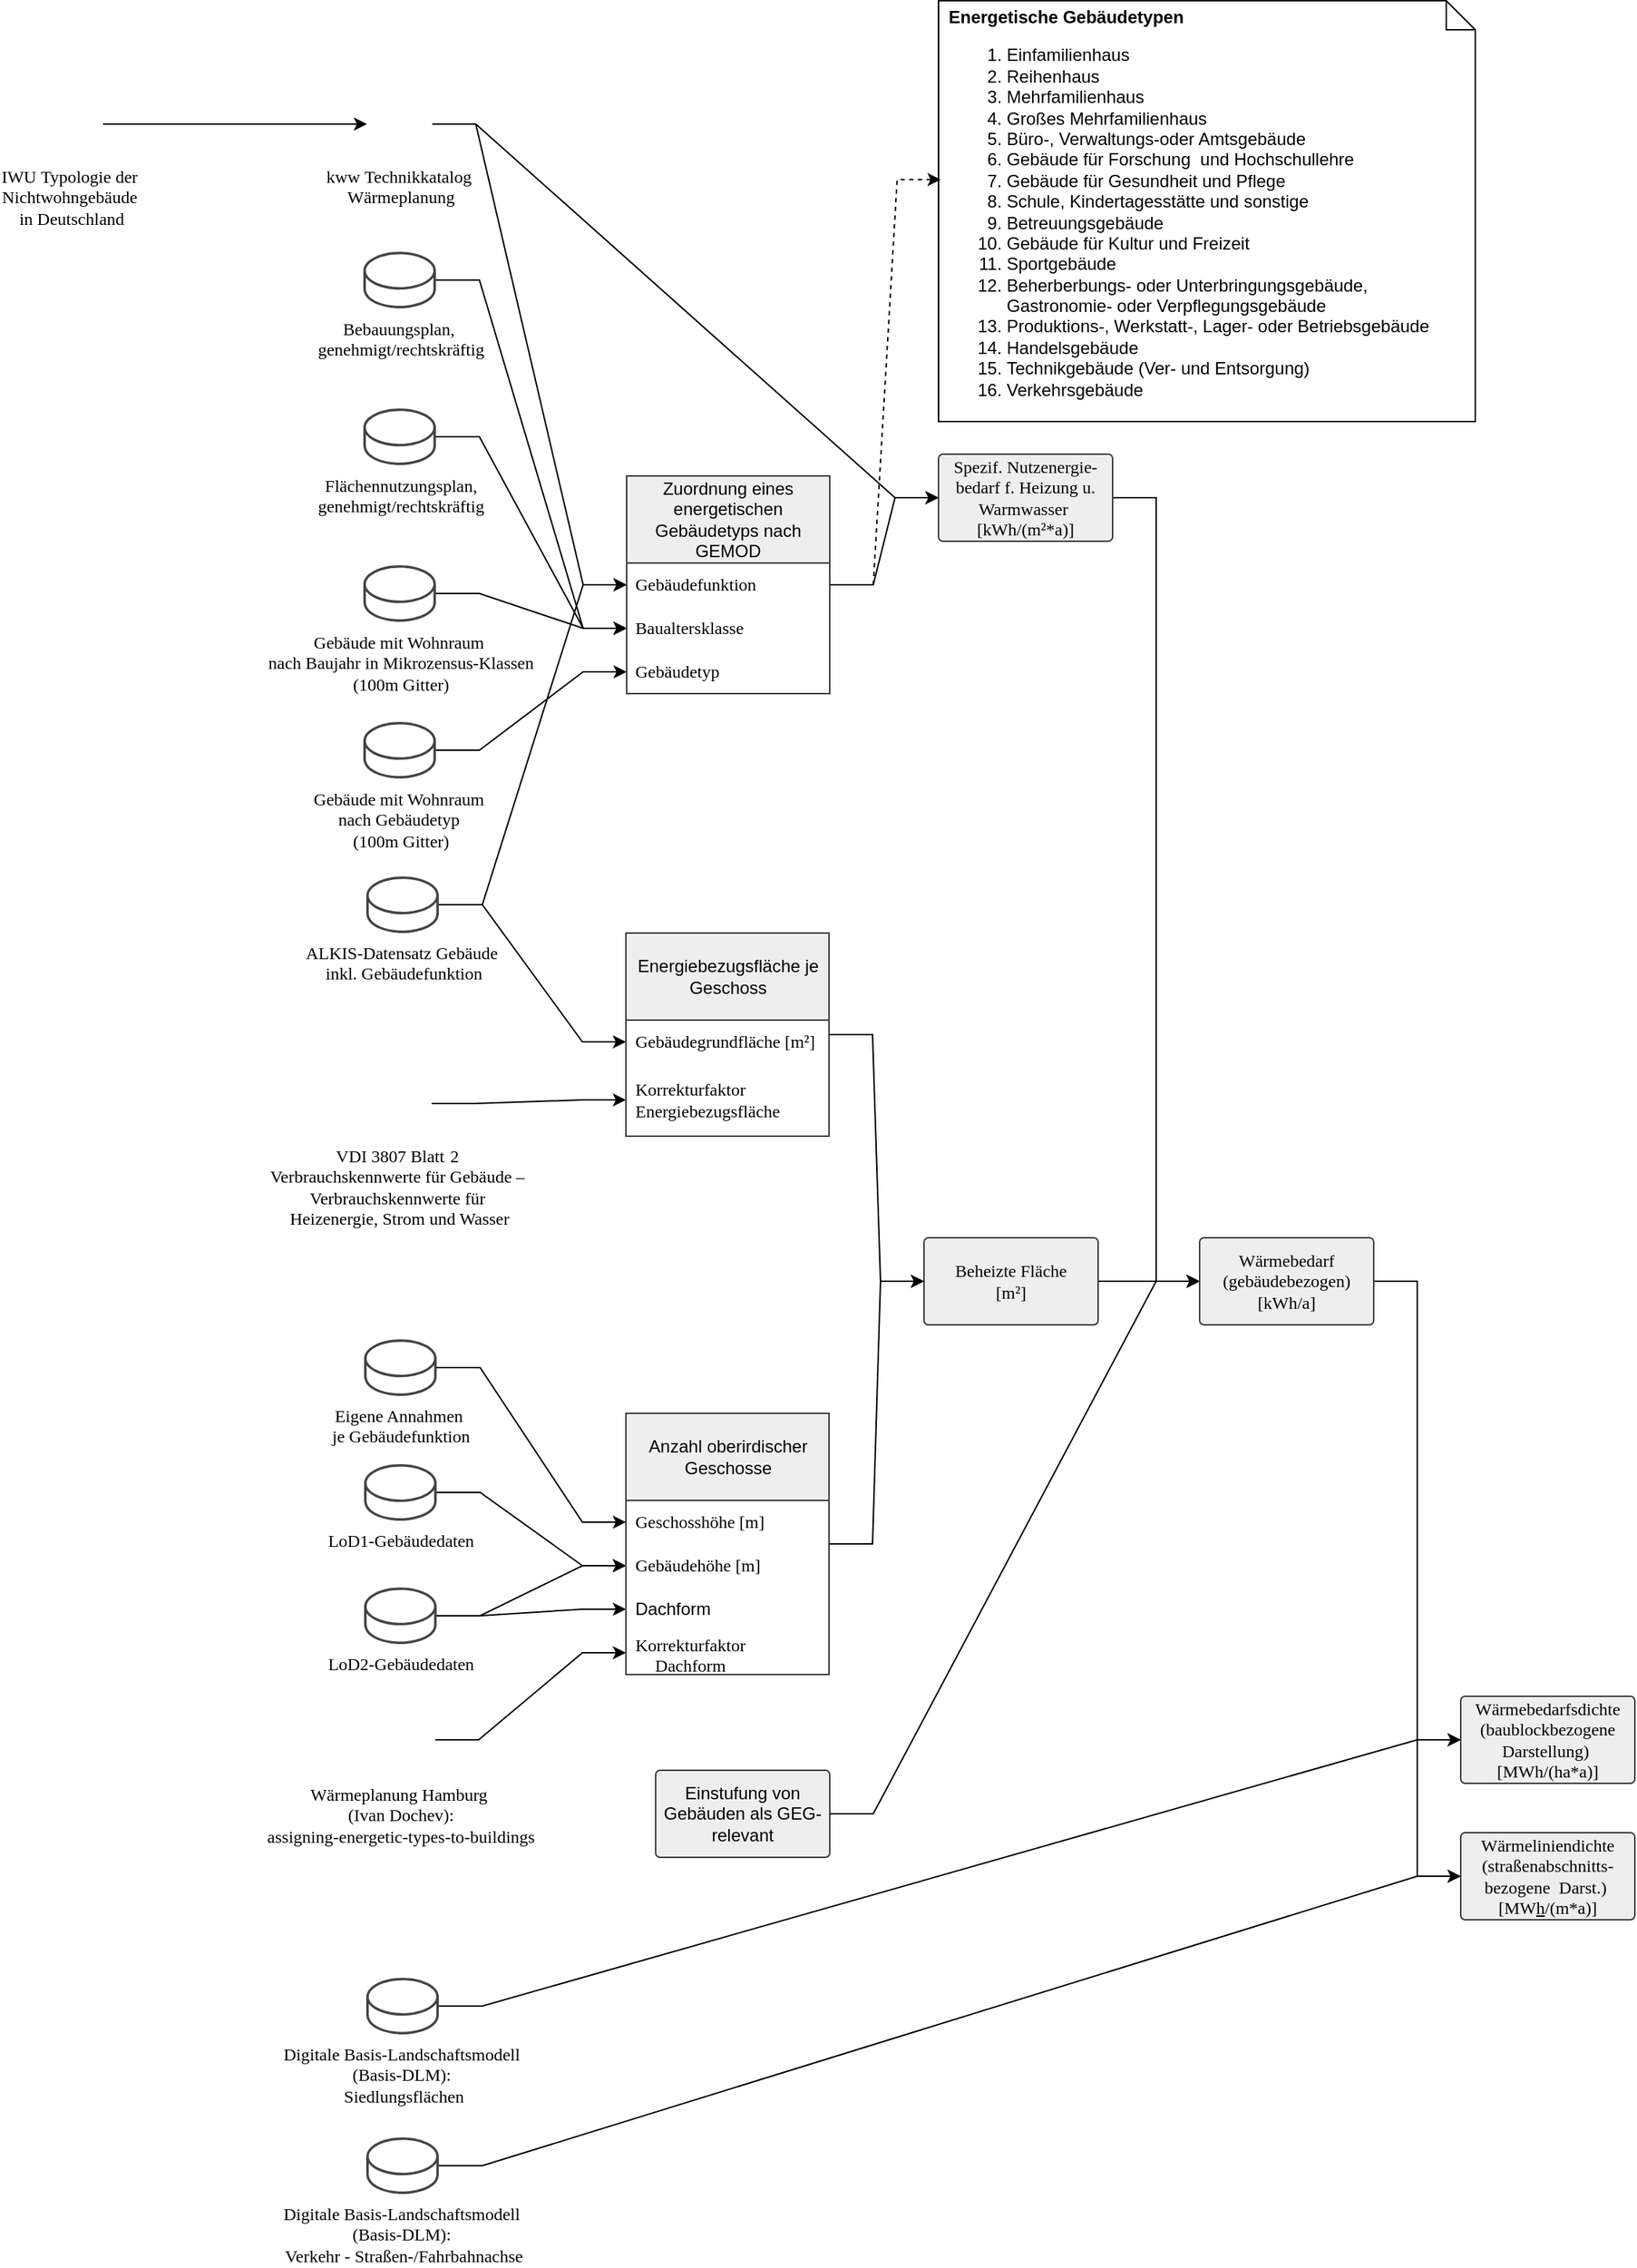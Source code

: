 <mxfile version="26.2.12">
  <diagram name="Seite-1" id="7jR8jegkBAVtS7E36nt1">
    <mxGraphModel dx="4120" dy="3878" grid="1" gridSize="10" guides="1" tooltips="1" connect="1" arrows="1" fold="1" page="1" pageScale="1" pageWidth="1169" pageHeight="827" math="0" shadow="0">
      <root>
        <mxCell id="0" />
        <mxCell id="1" parent="0" />
        <mxCell id="FFqw4hAM8KVHVjfi0ow6-149" style="edgeStyle=entityRelationEdgeStyle;rounded=0;orthogonalLoop=1;jettySize=auto;html=1;entryX=0;entryY=0.5;entryDx=0;entryDy=0;" edge="1" parent="1" source="FFqw4hAM8KVHVjfi0ow6-29" target="FFqw4hAM8KVHVjfi0ow6-144">
          <mxGeometry relative="1" as="geometry" />
        </mxCell>
        <mxCell id="FFqw4hAM8KVHVjfi0ow6-29" value="ALKIS-Datensatz Gebäude&amp;nbsp;&lt;div&gt;inkl.&amp;nbsp;&lt;span&gt;Gebäudefunktion&lt;/span&gt;&lt;/div&gt;" style="sketch=0;pointerEvents=1;shadow=0;dashed=0;html=1;strokeColor=none;fillColor=#434445;aspect=fixed;labelPosition=center;verticalLabelPosition=bottom;verticalAlign=top;align=center;outlineConnect=0;shape=mxgraph.vvd.datastore;fontColor=light-dark(#000000,#EDEDED);labelBackgroundColor=none;fontFamily=Tahoma;fontSize=12;" vertex="1" parent="1">
          <mxGeometry x="265.5" y="-1029" width="50" height="39" as="geometry" />
        </mxCell>
        <mxCell id="FFqw4hAM8KVHVjfi0ow6-148" style="edgeStyle=entityRelationEdgeStyle;rounded=0;orthogonalLoop=1;jettySize=auto;html=1;entryX=0;entryY=0.5;entryDx=0;entryDy=0;" edge="1" parent="1" source="FFqw4hAM8KVHVjfi0ow6-30" target="FFqw4hAM8KVHVjfi0ow6-143">
          <mxGeometry relative="1" as="geometry" />
        </mxCell>
        <mxCell id="FFqw4hAM8KVHVjfi0ow6-30" value="Gebäude mit Wohnraum&amp;nbsp;&lt;div&gt;nach Gebäudetyp&amp;nbsp;&lt;/div&gt;&lt;div&gt;(100m Gitter)&lt;/div&gt;" style="sketch=0;pointerEvents=1;shadow=0;dashed=0;html=1;strokeColor=none;fillColor=#434445;aspect=fixed;labelPosition=center;verticalLabelPosition=bottom;verticalAlign=top;align=center;outlineConnect=0;shape=mxgraph.vvd.datastore;fontColor=light-dark(#000000,#EDEDED);labelBackgroundColor=none;fontFamily=Tahoma;fontSize=12;" vertex="1" parent="1">
          <mxGeometry x="263.5" y="-1135.5" width="50" height="39" as="geometry" />
        </mxCell>
        <mxCell id="FFqw4hAM8KVHVjfi0ow6-147" style="edgeStyle=entityRelationEdgeStyle;rounded=0;orthogonalLoop=1;jettySize=auto;html=1;entryX=0;entryY=0.5;entryDx=0;entryDy=0;" edge="1" parent="1" source="FFqw4hAM8KVHVjfi0ow6-32" target="FFqw4hAM8KVHVjfi0ow6-142">
          <mxGeometry relative="1" as="geometry" />
        </mxCell>
        <mxCell id="FFqw4hAM8KVHVjfi0ow6-32" value="Gebäude mit Wohnraum&amp;nbsp;&lt;div&gt;nach Baujahr in Mikrozensus-Klassen&lt;/div&gt;&lt;div&gt;(100m Gitter)&lt;/div&gt;" style="sketch=0;pointerEvents=1;shadow=0;dashed=0;html=1;strokeColor=none;fillColor=#434445;aspect=fixed;labelPosition=center;verticalLabelPosition=bottom;verticalAlign=top;align=center;outlineConnect=0;shape=mxgraph.vvd.datastore;fontColor=light-dark(#000000,#EDEDED);labelBackgroundColor=none;fontFamily=Tahoma;fontSize=12;" vertex="1" parent="1">
          <mxGeometry x="263.5" y="-1243.5" width="50" height="39" as="geometry" />
        </mxCell>
        <mxCell id="FFqw4hAM8KVHVjfi0ow6-145" style="edgeStyle=entityRelationEdgeStyle;rounded=0;orthogonalLoop=1;jettySize=auto;html=1;entryX=0;entryY=0.5;entryDx=0;entryDy=0;" edge="1" parent="1" source="FFqw4hAM8KVHVjfi0ow6-33" target="FFqw4hAM8KVHVjfi0ow6-142">
          <mxGeometry relative="1" as="geometry" />
        </mxCell>
        <mxCell id="FFqw4hAM8KVHVjfi0ow6-33" value="Bebauungsplan,&amp;nbsp;&lt;div&gt;genehmigt/rechtskräftig&lt;/div&gt;" style="sketch=0;pointerEvents=1;shadow=0;dashed=0;html=1;strokeColor=none;fillColor=#434445;aspect=fixed;labelPosition=center;verticalLabelPosition=bottom;verticalAlign=top;align=center;outlineConnect=0;shape=mxgraph.vvd.datastore;fontColor=light-dark(#000000,#EDEDED);labelBackgroundColor=none;fontFamily=Tahoma;fontSize=12;" vertex="1" parent="1">
          <mxGeometry x="263.5" y="-1459.5" width="50" height="39" as="geometry" />
        </mxCell>
        <mxCell id="FFqw4hAM8KVHVjfi0ow6-146" style="edgeStyle=entityRelationEdgeStyle;rounded=0;orthogonalLoop=1;jettySize=auto;html=1;" edge="1" parent="1" source="FFqw4hAM8KVHVjfi0ow6-34" target="FFqw4hAM8KVHVjfi0ow6-142">
          <mxGeometry relative="1" as="geometry" />
        </mxCell>
        <mxCell id="FFqw4hAM8KVHVjfi0ow6-34" value="Flächennutzungsplan,&lt;div&gt;genehmigt/rechtskräftig&lt;/div&gt;" style="sketch=0;pointerEvents=1;shadow=0;dashed=0;html=1;strokeColor=none;fillColor=#434445;aspect=fixed;labelPosition=center;verticalLabelPosition=bottom;verticalAlign=top;align=center;outlineConnect=0;shape=mxgraph.vvd.datastore;fontColor=light-dark(#000000,#EDEDED);labelBackgroundColor=none;fontFamily=Tahoma;fontSize=12;" vertex="1" parent="1">
          <mxGeometry x="263.5" y="-1351.5" width="50" height="39" as="geometry" />
        </mxCell>
        <mxCell id="FFqw4hAM8KVHVjfi0ow6-125" style="edgeStyle=entityRelationEdgeStyle;rounded=0;orthogonalLoop=1;jettySize=auto;html=1;entryX=0;entryY=0.5;entryDx=0;entryDy=0;" edge="1" parent="1" source="FFqw4hAM8KVHVjfi0ow6-43" target="FFqw4hAM8KVHVjfi0ow6-137">
          <mxGeometry relative="1" as="geometry">
            <mxPoint x="865" y="-1323.75" as="targetPoint" />
          </mxGeometry>
        </mxCell>
        <mxCell id="FFqw4hAM8KVHVjfi0ow6-151" style="edgeStyle=entityRelationEdgeStyle;rounded=0;orthogonalLoop=1;jettySize=auto;html=1;entryX=0;entryY=0.5;entryDx=0;entryDy=0;" edge="1" parent="1" source="FFqw4hAM8KVHVjfi0ow6-43" target="FFqw4hAM8KVHVjfi0ow6-144">
          <mxGeometry relative="1" as="geometry" />
        </mxCell>
        <mxCell id="FFqw4hAM8KVHVjfi0ow6-43" value="kww&amp;nbsp;Technikkatalog&amp;nbsp;&lt;div&gt;Wärmeplanung&lt;/div&gt;" style="shape=image;html=1;verticalAlign=top;verticalLabelPosition=bottom;labelBackgroundColor=none;imageAspect=0;aspect=fixed;image=https://cdn2.iconfinder.com/data/icons/simple-files/128/csv1.png;fontColor=light-dark(#000000,#EDEDED);fontFamily=Tahoma;fontSize=12;" vertex="1" parent="1">
          <mxGeometry x="266" y="-1570" width="45" height="45" as="geometry" />
        </mxCell>
        <mxCell id="FFqw4hAM8KVHVjfi0ow6-163" style="edgeStyle=entityRelationEdgeStyle;rounded=0;orthogonalLoop=1;jettySize=auto;html=1;entryX=0;entryY=0.5;entryDx=0;entryDy=0;" edge="1" parent="1" source="FFqw4hAM8KVHVjfi0ow6-48" target="FFqw4hAM8KVHVjfi0ow6-159">
          <mxGeometry relative="1" as="geometry" />
        </mxCell>
        <mxCell id="FFqw4hAM8KVHVjfi0ow6-164" style="edgeStyle=entityRelationEdgeStyle;rounded=0;orthogonalLoop=1;jettySize=auto;html=1;entryX=0;entryY=0.5;entryDx=0;entryDy=0;" edge="1" parent="1" source="FFqw4hAM8KVHVjfi0ow6-48" target="FFqw4hAM8KVHVjfi0ow6-166">
          <mxGeometry relative="1" as="geometry" />
        </mxCell>
        <mxCell id="FFqw4hAM8KVHVjfi0ow6-48" value="LoD2-Gebäudedaten" style="sketch=0;pointerEvents=1;shadow=0;dashed=0;html=1;strokeColor=none;fillColor=#434445;aspect=fixed;labelPosition=center;verticalLabelPosition=bottom;verticalAlign=top;align=center;outlineConnect=0;shape=mxgraph.vvd.datastore;fontColor=light-dark(#000000,#EDEDED);labelBackgroundColor=none;fontFamily=Tahoma;fontSize=12;" vertex="1" parent="1">
          <mxGeometry x="264" y="-539" width="50" height="39" as="geometry" />
        </mxCell>
        <mxCell id="FFqw4hAM8KVHVjfi0ow6-162" style="edgeStyle=entityRelationEdgeStyle;rounded=0;orthogonalLoop=1;jettySize=auto;html=1;entryX=0;entryY=0.5;entryDx=0;entryDy=0;" edge="1" parent="1" source="FFqw4hAM8KVHVjfi0ow6-49" target="FFqw4hAM8KVHVjfi0ow6-159">
          <mxGeometry relative="1" as="geometry" />
        </mxCell>
        <mxCell id="FFqw4hAM8KVHVjfi0ow6-49" value="LoD1-Gebäudedaten" style="sketch=0;pointerEvents=1;shadow=0;dashed=0;html=1;strokeColor=none;fillColor=#434445;aspect=fixed;labelPosition=center;verticalLabelPosition=bottom;verticalAlign=top;align=center;outlineConnect=0;shape=mxgraph.vvd.datastore;fontColor=light-dark(#000000,#EDEDED);labelBackgroundColor=none;fontFamily=Tahoma;fontSize=12;" vertex="1" parent="1">
          <mxGeometry x="264" y="-624" width="50" height="39" as="geometry" />
        </mxCell>
        <mxCell id="FFqw4hAM8KVHVjfi0ow6-177" style="edgeStyle=entityRelationEdgeStyle;rounded=0;orthogonalLoop=1;jettySize=auto;html=1;entryX=0;entryY=0.5;entryDx=0;entryDy=0;" edge="1" parent="1" source="FFqw4hAM8KVHVjfi0ow6-55" target="FFqw4hAM8KVHVjfi0ow6-175">
          <mxGeometry relative="1" as="geometry" />
        </mxCell>
        <mxCell id="FFqw4hAM8KVHVjfi0ow6-55" value="&lt;div&gt;Digitale Basis-Landschaftsmodell&amp;nbsp;&lt;/div&gt;&lt;div&gt;(Basis-DLM):&amp;nbsp;&lt;/div&gt;&lt;div&gt;Siedlungsflächen&lt;/div&gt;" style="sketch=0;pointerEvents=1;shadow=0;dashed=0;html=1;strokeColor=none;fillColor=#434445;aspect=fixed;labelPosition=center;verticalLabelPosition=bottom;verticalAlign=top;align=center;outlineConnect=0;shape=mxgraph.vvd.datastore;fontColor=light-dark(#000000,#EDEDED);labelBackgroundColor=none;fontFamily=Tahoma;fontSize=12;" vertex="1" parent="1">
          <mxGeometry x="265.5" y="-270" width="50" height="39" as="geometry" />
        </mxCell>
        <mxCell id="FFqw4hAM8KVHVjfi0ow6-179" style="edgeStyle=entityRelationEdgeStyle;rounded=0;orthogonalLoop=1;jettySize=auto;html=1;entryX=0;entryY=0.5;entryDx=0;entryDy=0;" edge="1" parent="1" source="FFqw4hAM8KVHVjfi0ow6-60" target="FFqw4hAM8KVHVjfi0ow6-178">
          <mxGeometry relative="1" as="geometry" />
        </mxCell>
        <mxCell id="FFqw4hAM8KVHVjfi0ow6-60" value="&lt;div&gt;Digitale Basis-Landschaftsmodell&amp;nbsp;&lt;/div&gt;&lt;div&gt;(Basis-DLM):&amp;nbsp;&lt;/div&gt;&lt;div&gt;Verkehr - Straßen-/Fahrbahnachse&lt;/div&gt;" style="sketch=0;pointerEvents=1;shadow=0;dashed=0;html=1;strokeColor=none;fillColor=#434445;aspect=fixed;labelPosition=center;verticalLabelPosition=bottom;verticalAlign=top;align=center;outlineConnect=0;shape=mxgraph.vvd.datastore;fontColor=light-dark(#000000,#EDEDED);labelBackgroundColor=none;fontFamily=Tahoma;fontSize=12;" vertex="1" parent="1">
          <mxGeometry x="265.5" y="-160" width="50" height="39" as="geometry" />
        </mxCell>
        <mxCell id="FFqw4hAM8KVHVjfi0ow6-74" style="edgeStyle=entityRelationEdgeStyle;rounded=0;orthogonalLoop=1;jettySize=auto;html=1;entryX=0;entryY=0.5;entryDx=0;entryDy=0;fontFamily=Tahoma;fontSize=12;" edge="1" parent="1" source="FFqw4hAM8KVHVjfi0ow6-65" target="FFqw4hAM8KVHVjfi0ow6-154">
          <mxGeometry relative="1" as="geometry">
            <mxPoint x="463.25" y="-874.75" as="targetPoint" />
          </mxGeometry>
        </mxCell>
        <mxCell id="FFqw4hAM8KVHVjfi0ow6-65" value="VDI 3807 Blatt 2&amp;nbsp;&lt;div&gt;Verbrauchskennwerte für Gebäude –&amp;nbsp;&lt;/div&gt;&lt;div&gt;Verbrauchskennwerte für&amp;nbsp;&lt;/div&gt;&lt;div&gt;Heizenergie, Strom und Wasser&lt;/div&gt;" style="shape=image;html=1;verticalAlign=top;verticalLabelPosition=bottom;labelBackgroundColor=none;imageAspect=0;aspect=fixed;image=https://cdn2.iconfinder.com/data/icons/simple-files/128/csv1.png;fontColor=light-dark(#000000,#EDEDED);fontFamily=Tahoma;fontSize=12;" vertex="1" parent="1">
          <mxGeometry x="265.5" y="-895" width="45" height="45" as="geometry" />
        </mxCell>
        <mxCell id="FFqw4hAM8KVHVjfi0ow6-67" style="edgeStyle=orthogonalEdgeStyle;rounded=0;orthogonalLoop=1;jettySize=auto;html=1;fontFamily=Tahoma;fontSize=12;labelBackgroundColor=none;fontColor=light-dark(#000000,#EDEDED);" edge="1" parent="1" source="FFqw4hAM8KVHVjfi0ow6-66" target="FFqw4hAM8KVHVjfi0ow6-43">
          <mxGeometry relative="1" as="geometry" />
        </mxCell>
        <mxCell id="FFqw4hAM8KVHVjfi0ow6-66" value="IWU&amp;nbsp;Typologie der&amp;nbsp;&lt;div&gt;Nichtwohngebäude&amp;nbsp;&lt;/div&gt;&lt;div&gt;in Deutschland&lt;/div&gt;" style="shape=image;html=1;verticalAlign=top;verticalLabelPosition=bottom;labelBackgroundColor=none;imageAspect=0;aspect=fixed;image=https://cdn2.iconfinder.com/data/icons/simple-files/128/csv1.png;fontColor=light-dark(#000000,#EDEDED);fontFamily=Tahoma;fontSize=12;" vertex="1" parent="1">
          <mxGeometry x="39" y="-1570" width="45" height="45" as="geometry" />
        </mxCell>
        <mxCell id="FFqw4hAM8KVHVjfi0ow6-165" style="edgeStyle=entityRelationEdgeStyle;rounded=0;orthogonalLoop=1;jettySize=auto;html=1;entryX=0;entryY=0.5;entryDx=0;entryDy=0;" edge="1" parent="1" source="FFqw4hAM8KVHVjfi0ow6-72" target="FFqw4hAM8KVHVjfi0ow6-160">
          <mxGeometry relative="1" as="geometry" />
        </mxCell>
        <mxCell id="FFqw4hAM8KVHVjfi0ow6-72" value="Wärmeplanung Hamburg&amp;nbsp;&lt;div&gt;(Ivan Dochev):&lt;div&gt;assigning-energetic-types-to-buildings&lt;/div&gt;&lt;/div&gt;" style="shape=image;html=1;verticalAlign=top;verticalLabelPosition=bottom;labelBackgroundColor=none;imageAspect=0;aspect=fixed;image=https://cdn4.iconfinder.com/data/icons/ionicons/512/icon-social-github-outline-128.png;fontColor=light-dark(#000000,#EDEDED);fontFamily=Tahoma;fontSize=12;" vertex="1" parent="1">
          <mxGeometry x="265" y="-458" width="48" height="48" as="geometry" />
        </mxCell>
        <mxCell id="FFqw4hAM8KVHVjfi0ow6-75" value="Eigene Annahmen&amp;nbsp;&lt;div&gt;je Gebäudefunktion&lt;/div&gt;" style="sketch=0;pointerEvents=1;shadow=0;dashed=0;html=1;strokeColor=none;fillColor=#434445;aspect=fixed;labelPosition=center;verticalLabelPosition=bottom;verticalAlign=top;align=center;outlineConnect=0;shape=mxgraph.vvd.datastore;labelBackgroundColor=none;fontColor=light-dark(#000000,#EDEDED);fontFamily=Tahoma;fontSize=12;" vertex="1" parent="1">
          <mxGeometry x="264" y="-710" width="50" height="39" as="geometry" />
        </mxCell>
        <mxCell id="FFqw4hAM8KVHVjfi0ow6-97" style="edgeStyle=entityRelationEdgeStyle;rounded=0;orthogonalLoop=1;jettySize=auto;html=1;entryX=0;entryY=0.5;entryDx=0;entryDy=0;fontFamily=Tahoma;fontSize=12;" edge="1" parent="1" source="FFqw4hAM8KVHVjfi0ow6-29" target="FFqw4hAM8KVHVjfi0ow6-153">
          <mxGeometry relative="1" as="geometry">
            <mxPoint x="463.5" y="-874.5" as="targetPoint" />
          </mxGeometry>
        </mxCell>
        <mxCell id="FFqw4hAM8KVHVjfi0ow6-172" style="edgeStyle=entityRelationEdgeStyle;rounded=0;orthogonalLoop=1;jettySize=auto;html=1;entryX=0;entryY=0.5;entryDx=0;entryDy=0;" edge="1" parent="1" source="FFqw4hAM8KVHVjfi0ow6-135" target="FFqw4hAM8KVHVjfi0ow6-171">
          <mxGeometry relative="1" as="geometry" />
        </mxCell>
        <mxCell id="FFqw4hAM8KVHVjfi0ow6-135" value="Beheizte Fläche&lt;div&gt;[m²]&lt;/div&gt;" style="whiteSpace=wrap;html=1;fontFamily=Tahoma;strokeWidth=1;dashed=0;rounded=1;arcSize=5;fillColor=#eeeeee;strokeColor=#36393d;" vertex="1" parent="1">
          <mxGeometry x="650" y="-780" width="120" height="60" as="geometry" />
        </mxCell>
        <mxCell id="FFqw4hAM8KVHVjfi0ow6-173" style="edgeStyle=entityRelationEdgeStyle;rounded=0;orthogonalLoop=1;jettySize=auto;html=1;entryX=0;entryY=0.5;entryDx=0;entryDy=0;" edge="1" parent="1" source="FFqw4hAM8KVHVjfi0ow6-137" target="FFqw4hAM8KVHVjfi0ow6-171">
          <mxGeometry relative="1" as="geometry" />
        </mxCell>
        <mxCell id="FFqw4hAM8KVHVjfi0ow6-137" value="Spezif. Nutzenergie-bedarf f. Heizung u. Warmwasser&amp;nbsp; [kWh/(m²*a)]" style="whiteSpace=wrap;html=1;fontFamily=Tahoma;strokeWidth=1;dashed=0;rounded=1;arcSize=5;fillColor=#eeeeee;strokeColor=#36393d;" vertex="1" parent="1">
          <mxGeometry x="660" y="-1320" width="120" height="60" as="geometry" />
        </mxCell>
        <mxCell id="FFqw4hAM8KVHVjfi0ow6-150" style="edgeStyle=entityRelationEdgeStyle;rounded=0;orthogonalLoop=1;jettySize=auto;html=1;entryX=0;entryY=0.5;entryDx=0;entryDy=0;" edge="1" parent="1" source="FFqw4hAM8KVHVjfi0ow6-141" target="FFqw4hAM8KVHVjfi0ow6-137">
          <mxGeometry relative="1" as="geometry" />
        </mxCell>
        <mxCell id="FFqw4hAM8KVHVjfi0ow6-141" value="Zuordnung eines energetischen Gebäudetyps nach GEMOD" style="swimlane;fontStyle=0;childLayout=stackLayout;horizontal=1;startSize=60;horizontalStack=0;resizeParent=1;resizeParentMax=0;resizeLast=0;collapsible=1;marginBottom=0;whiteSpace=wrap;html=1;fillColor=#eeeeee;strokeColor=#36393d;" vertex="1" parent="1">
          <mxGeometry x="445" y="-1305" width="140" height="150" as="geometry" />
        </mxCell>
        <mxCell id="FFqw4hAM8KVHVjfi0ow6-144" value="&lt;span style=&quot;font-family: Tahoma; text-align: center;&quot;&gt;Gebäudefunktion&lt;/span&gt;" style="text;strokeColor=none;fillColor=none;align=left;verticalAlign=middle;spacingLeft=4;spacingRight=4;overflow=hidden;points=[[0,0.5],[1,0.5]];portConstraint=eastwest;rotatable=0;whiteSpace=wrap;html=1;" vertex="1" parent="FFqw4hAM8KVHVjfi0ow6-141">
          <mxGeometry y="60" width="140" height="30" as="geometry" />
        </mxCell>
        <mxCell id="FFqw4hAM8KVHVjfi0ow6-142" value="&lt;span style=&quot;font-family: Tahoma; text-align: center;&quot;&gt;Baualtersklasse&lt;/span&gt;" style="text;strokeColor=none;fillColor=none;align=left;verticalAlign=middle;spacingLeft=4;spacingRight=4;overflow=hidden;points=[[0,0.5],[1,0.5]];portConstraint=eastwest;rotatable=0;whiteSpace=wrap;html=1;" vertex="1" parent="FFqw4hAM8KVHVjfi0ow6-141">
          <mxGeometry y="90" width="140" height="30" as="geometry" />
        </mxCell>
        <mxCell id="FFqw4hAM8KVHVjfi0ow6-143" value="&lt;span style=&quot;font-family: Tahoma; text-align: center;&quot;&gt;Gebäudetyp&lt;/span&gt;" style="text;strokeColor=none;fillColor=none;align=left;verticalAlign=middle;spacingLeft=4;spacingRight=4;overflow=hidden;points=[[0,0.5],[1,0.5]];portConstraint=eastwest;rotatable=0;whiteSpace=wrap;html=1;" vertex="1" parent="FFqw4hAM8KVHVjfi0ow6-141">
          <mxGeometry y="120" width="140" height="30" as="geometry" />
        </mxCell>
        <mxCell id="FFqw4hAM8KVHVjfi0ow6-156" style="edgeStyle=entityRelationEdgeStyle;rounded=0;orthogonalLoop=1;jettySize=auto;html=1;entryX=0;entryY=0.5;entryDx=0;entryDy=0;" edge="1" parent="1" source="FFqw4hAM8KVHVjfi0ow6-152" target="FFqw4hAM8KVHVjfi0ow6-135">
          <mxGeometry relative="1" as="geometry" />
        </mxCell>
        <mxCell id="FFqw4hAM8KVHVjfi0ow6-152" value="Energiebezugsfläche je Geschoss" style="swimlane;fontStyle=0;childLayout=stackLayout;horizontal=1;startSize=60;horizontalStack=0;resizeParent=1;resizeParentMax=0;resizeLast=0;collapsible=1;marginBottom=0;whiteSpace=wrap;html=1;fillColor=#eeeeee;strokeColor=#36393d;" vertex="1" parent="1">
          <mxGeometry x="444.5" y="-990" width="140" height="140" as="geometry" />
        </mxCell>
        <mxCell id="FFqw4hAM8KVHVjfi0ow6-153" value="&lt;span style=&quot;font-family: Tahoma; text-align: center;&quot;&gt;Gebäudegrundfläche [m²]&lt;/span&gt;" style="text;strokeColor=none;fillColor=none;align=left;verticalAlign=middle;spacingLeft=4;spacingRight=4;overflow=hidden;points=[[0,0.5],[1,0.5]];portConstraint=eastwest;rotatable=0;whiteSpace=wrap;html=1;" vertex="1" parent="FFqw4hAM8KVHVjfi0ow6-152">
          <mxGeometry y="60" width="140" height="30" as="geometry" />
        </mxCell>
        <mxCell id="FFqw4hAM8KVHVjfi0ow6-154" value="&lt;span style=&quot;font-family: Tahoma; text-align: center;&quot;&gt;Korrekturfaktor Energiebezugsfläche&lt;/span&gt;" style="text;strokeColor=none;fillColor=none;align=left;verticalAlign=middle;spacingLeft=4;spacingRight=4;overflow=hidden;points=[[0,0.5],[1,0.5]];portConstraint=eastwest;rotatable=0;whiteSpace=wrap;html=1;" vertex="1" parent="FFqw4hAM8KVHVjfi0ow6-152">
          <mxGeometry y="90" width="140" height="50" as="geometry" />
        </mxCell>
        <mxCell id="FFqw4hAM8KVHVjfi0ow6-167" style="edgeStyle=entityRelationEdgeStyle;rounded=0;orthogonalLoop=1;jettySize=auto;html=1;entryX=0;entryY=0.5;entryDx=0;entryDy=0;" edge="1" parent="1" source="FFqw4hAM8KVHVjfi0ow6-157" target="FFqw4hAM8KVHVjfi0ow6-135">
          <mxGeometry relative="1" as="geometry" />
        </mxCell>
        <mxCell id="FFqw4hAM8KVHVjfi0ow6-157" value="Anzahl oberirdischer Geschosse" style="swimlane;fontStyle=0;childLayout=stackLayout;horizontal=1;startSize=60;horizontalStack=0;resizeParent=1;resizeParentMax=0;resizeLast=0;collapsible=1;marginBottom=0;whiteSpace=wrap;html=1;fillColor=#eeeeee;strokeColor=#36393d;" vertex="1" parent="1">
          <mxGeometry x="444.5" y="-659" width="140" height="180" as="geometry" />
        </mxCell>
        <mxCell id="FFqw4hAM8KVHVjfi0ow6-158" value="&lt;span style=&quot;font-family: Tahoma; text-align: center;&quot;&gt;Geschosshöhe [m]&lt;/span&gt;" style="text;strokeColor=none;fillColor=none;align=left;verticalAlign=middle;spacingLeft=4;spacingRight=4;overflow=hidden;points=[[0,0.5],[1,0.5]];portConstraint=eastwest;rotatable=0;whiteSpace=wrap;html=1;" vertex="1" parent="FFqw4hAM8KVHVjfi0ow6-157">
          <mxGeometry y="60" width="140" height="30" as="geometry" />
        </mxCell>
        <mxCell id="FFqw4hAM8KVHVjfi0ow6-159" value="&lt;span style=&quot;font-family: Tahoma; text-align: center;&quot;&gt;Gebäudehöhe [m]&lt;/span&gt;" style="text;strokeColor=none;fillColor=none;align=left;verticalAlign=middle;spacingLeft=4;spacingRight=4;overflow=hidden;points=[[0,0.5],[1,0.5]];portConstraint=eastwest;rotatable=0;whiteSpace=wrap;html=1;" vertex="1" parent="FFqw4hAM8KVHVjfi0ow6-157">
          <mxGeometry y="90" width="140" height="30" as="geometry" />
        </mxCell>
        <mxCell id="FFqw4hAM8KVHVjfi0ow6-166" value="Dachform" style="text;strokeColor=none;fillColor=none;align=left;verticalAlign=middle;spacingLeft=4;spacingRight=4;overflow=hidden;points=[[0,0.5],[1,0.5]];portConstraint=eastwest;rotatable=0;whiteSpace=wrap;html=1;" vertex="1" parent="FFqw4hAM8KVHVjfi0ow6-157">
          <mxGeometry y="120" width="140" height="30" as="geometry" />
        </mxCell>
        <mxCell id="FFqw4hAM8KVHVjfi0ow6-160" value="&lt;span style=&quot;font-family: Tahoma; text-align: center;&quot;&gt;Korrekturfaktor&lt;/span&gt;&lt;div style=&quot;font-family: Tahoma; text-align: center;&quot;&gt;Dachform&lt;/div&gt;" style="text;strokeColor=none;fillColor=none;align=left;verticalAlign=middle;spacingLeft=4;spacingRight=4;overflow=hidden;points=[[0,0.5],[1,0.5]];portConstraint=eastwest;rotatable=0;whiteSpace=wrap;html=1;" vertex="1" parent="FFqw4hAM8KVHVjfi0ow6-157">
          <mxGeometry y="150" width="140" height="30" as="geometry" />
        </mxCell>
        <mxCell id="FFqw4hAM8KVHVjfi0ow6-161" style="edgeStyle=entityRelationEdgeStyle;rounded=0;orthogonalLoop=1;jettySize=auto;html=1;entryX=0;entryY=0.5;entryDx=0;entryDy=0;" edge="1" parent="1" source="FFqw4hAM8KVHVjfi0ow6-75" target="FFqw4hAM8KVHVjfi0ow6-158">
          <mxGeometry relative="1" as="geometry" />
        </mxCell>
        <mxCell id="FFqw4hAM8KVHVjfi0ow6-174" style="edgeStyle=entityRelationEdgeStyle;rounded=0;orthogonalLoop=1;jettySize=auto;html=1;entryX=0;entryY=0.5;entryDx=0;entryDy=0;exitX=1;exitY=0.5;exitDx=0;exitDy=0;" edge="1" parent="1" source="FFqw4hAM8KVHVjfi0ow6-181" target="FFqw4hAM8KVHVjfi0ow6-171">
          <mxGeometry relative="1" as="geometry">
            <mxPoint x="920" y="-555" as="sourcePoint" />
          </mxGeometry>
        </mxCell>
        <mxCell id="FFqw4hAM8KVHVjfi0ow6-176" style="edgeStyle=entityRelationEdgeStyle;rounded=0;orthogonalLoop=1;jettySize=auto;html=1;entryX=0;entryY=0.5;entryDx=0;entryDy=0;" edge="1" parent="1" source="FFqw4hAM8KVHVjfi0ow6-171" target="FFqw4hAM8KVHVjfi0ow6-175">
          <mxGeometry relative="1" as="geometry" />
        </mxCell>
        <mxCell id="FFqw4hAM8KVHVjfi0ow6-180" style="edgeStyle=entityRelationEdgeStyle;rounded=0;orthogonalLoop=1;jettySize=auto;html=1;entryX=0;entryY=0.5;entryDx=0;entryDy=0;" edge="1" parent="1" source="FFqw4hAM8KVHVjfi0ow6-171" target="FFqw4hAM8KVHVjfi0ow6-178">
          <mxGeometry relative="1" as="geometry" />
        </mxCell>
        <mxCell id="FFqw4hAM8KVHVjfi0ow6-171" value="Wärmebedarf (gebäudebezogen) [kWh/a]" style="whiteSpace=wrap;html=1;fontFamily=Tahoma;strokeWidth=1;dashed=0;rounded=1;arcSize=5;fillColor=#eeeeee;strokeColor=#36393d;" vertex="1" parent="1">
          <mxGeometry x="840" y="-780" width="120" height="60" as="geometry" />
        </mxCell>
        <mxCell id="FFqw4hAM8KVHVjfi0ow6-175" value="Wärmebedarfsdichte&lt;div style=&quot;&quot;&gt;(baublockbezogene Darstellung)&amp;nbsp;&lt;/div&gt;&lt;div style=&quot;&quot;&gt;&lt;span style=&quot;background-color: transparent; color: light-dark(rgb(0, 0, 0), rgb(255, 255, 255));&quot;&gt;[MWh/(ha*a)]&lt;/span&gt;&lt;/div&gt;" style="whiteSpace=wrap;html=1;fontFamily=Tahoma;strokeWidth=1;dashed=0;rounded=1;arcSize=5;fillColor=#eeeeee;strokeColor=#36393d;" vertex="1" parent="1">
          <mxGeometry x="1020" y="-464" width="120" height="60" as="geometry" />
        </mxCell>
        <mxCell id="FFqw4hAM8KVHVjfi0ow6-178" value="Wärmeliniendichte (straßenabschnitts-bezogene&amp;nbsp; Darst.)&amp;nbsp;&lt;div style=&quot;&quot;&gt;&lt;span style=&quot;background-color: transparent;&quot;&gt;[MW&lt;u style=&quot;&quot;&gt;h&lt;/u&gt;/(m*a)]&lt;/span&gt;&lt;/div&gt;" style="whiteSpace=wrap;html=1;fontFamily=Tahoma;strokeWidth=1;dashed=0;rounded=1;arcSize=5;fillColor=#eeeeee;strokeColor=#36393d;" vertex="1" parent="1">
          <mxGeometry x="1020" y="-370" width="120" height="60" as="geometry" />
        </mxCell>
        <mxCell id="FFqw4hAM8KVHVjfi0ow6-181" value="&lt;span style=&quot;font-family: Helvetica;&quot;&gt;Einstufung von Gebäuden als GEG-relevant&lt;/span&gt;" style="whiteSpace=wrap;html=1;fontFamily=Tahoma;strokeWidth=1;dashed=0;rounded=1;arcSize=5;fillColor=#eeeeee;strokeColor=#36393d;" vertex="1" parent="1">
          <mxGeometry x="465" y="-413" width="120" height="60" as="geometry" />
        </mxCell>
        <mxCell id="FFqw4hAM8KVHVjfi0ow6-185" value="&lt;div&gt;&lt;div&gt;&lt;b&gt;Energetische Gebäudetypen&lt;/b&gt;&lt;/div&gt;&lt;ol&gt;&lt;li&gt;Einfamilienhaus&lt;/li&gt;&lt;li&gt;Reihenhaus&lt;/li&gt;&lt;li&gt;Mehrfamilienhaus&lt;/li&gt;&lt;li&gt;Großes Mehrfamilienhaus&lt;/li&gt;&lt;li&gt;Büro-, Verwaltungs-oder Amtsgebäude&lt;/li&gt;&lt;li&gt;Gebäude für Forschung&amp;nbsp; und Hochschullehre&lt;/li&gt;&lt;li&gt;Gebäude für Gesundheit und Pflege&lt;/li&gt;&lt;li&gt;Schule, Kindertagesstätte und sonstige&lt;/li&gt;&lt;li&gt;Betreuungsgebäude&lt;/li&gt;&lt;li&gt;Gebäude für Kultur und Freizeit&lt;/li&gt;&lt;li&gt;Sportgebäude&lt;/li&gt;&lt;li&gt;Beherberbungs- oder Unterbringungsgebäude, Gastronomie- oder Verpflegungsgebäude&lt;/li&gt;&lt;li&gt;Produktions-, Werkstatt-, Lager- oder Betriebsgebäude&lt;/li&gt;&lt;li&gt;Handelsgebäude&lt;/li&gt;&lt;li&gt;Technikgebäude (Ver- und Entsorgung)&lt;/li&gt;&lt;li&gt;Verkehrsgebäude&lt;/li&gt;&lt;/ol&gt;&lt;/div&gt;" style="shape=note;size=20;whiteSpace=wrap;html=1;align=left;spacingLeft=5;spacingBottom=5;spacingTop=5;spacingRight=5;" vertex="1" parent="1">
          <mxGeometry x="660" y="-1632.5" width="370" height="290" as="geometry" />
        </mxCell>
        <mxCell id="FFqw4hAM8KVHVjfi0ow6-186" style="edgeStyle=entityRelationEdgeStyle;rounded=0;orthogonalLoop=1;jettySize=auto;html=1;entryX=0.004;entryY=0.425;entryDx=0;entryDy=0;entryPerimeter=0;dashed=1;" edge="1" parent="1" source="FFqw4hAM8KVHVjfi0ow6-141" target="FFqw4hAM8KVHVjfi0ow6-185">
          <mxGeometry relative="1" as="geometry" />
        </mxCell>
      </root>
    </mxGraphModel>
  </diagram>
</mxfile>
